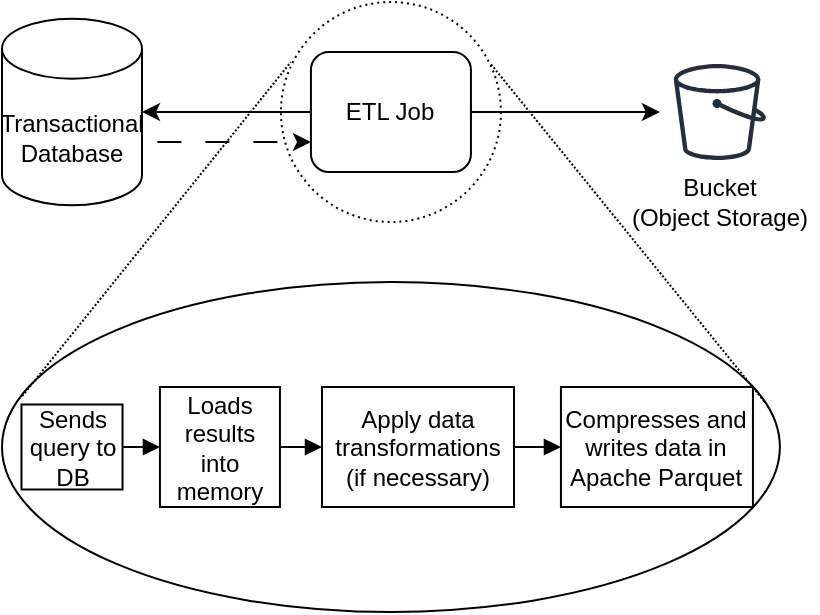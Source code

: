 <mxfile version="20.8.18" type="device"><diagram name="Page-1" id="6xwO2O8pDY84la_Zz_1j"><mxGraphModel dx="717" dy="395" grid="1" gridSize="10" guides="1" tooltips="1" connect="1" arrows="1" fold="1" page="1" pageScale="1" pageWidth="850" pageHeight="1100" math="0" shadow="0"><root><mxCell id="0"/><mxCell id="1" parent="0"/><mxCell id="9yp4FudsuQ5ypwqv_HGq-8" value="" style="ellipse;whiteSpace=wrap;html=1;aspect=fixed;fontSize=10;fillColor=none;dashed=1;dashPattern=1 2;" vertex="1" parent="1"><mxGeometry x="159.47" y="20" width="110" height="110" as="geometry"/></mxCell><mxCell id="9yp4FudsuQ5ypwqv_HGq-5" style="edgeStyle=orthogonalEdgeStyle;rounded=0;orthogonalLoop=1;jettySize=auto;html=1;exitX=1;exitY=0;exitDx=0;exitDy=52.5;exitPerimeter=0;entryX=0;entryY=0.75;entryDx=0;entryDy=0;fontSize=10;dashed=1;dashPattern=12 12;" edge="1" parent="1" source="9yp4FudsuQ5ypwqv_HGq-1" target="9yp4FudsuQ5ypwqv_HGq-3"><mxGeometry relative="1" as="geometry"><Array as="points"><mxPoint x="74.47" y="90"/></Array></mxGeometry></mxCell><mxCell id="9yp4FudsuQ5ypwqv_HGq-1" value="&lt;div style=&quot;&quot;&gt;&lt;font style=&quot;font-size: 12px;&quot;&gt;Transactional&lt;br&gt;&lt;/font&gt;&lt;/div&gt;&lt;div style=&quot;&quot;&gt;&lt;font style=&quot;font-size: 12px;&quot;&gt;Database&lt;/font&gt;&lt;/div&gt;" style="shape=cylinder3;whiteSpace=wrap;html=1;boundedLbl=1;backgroundOutline=1;size=15;" vertex="1" parent="1"><mxGeometry x="20" y="28.33" width="70" height="93.33" as="geometry"/></mxCell><mxCell id="9yp4FudsuQ5ypwqv_HGq-4" style="edgeStyle=orthogonalEdgeStyle;rounded=0;orthogonalLoop=1;jettySize=auto;html=1;exitX=0;exitY=0.5;exitDx=0;exitDy=0;entryX=1;entryY=0.5;entryDx=0;entryDy=0;entryPerimeter=0;fontSize=10;" edge="1" parent="1" source="9yp4FudsuQ5ypwqv_HGq-3" target="9yp4FudsuQ5ypwqv_HGq-1"><mxGeometry relative="1" as="geometry"/></mxCell><mxCell id="9yp4FudsuQ5ypwqv_HGq-7" style="edgeStyle=orthogonalEdgeStyle;rounded=0;orthogonalLoop=1;jettySize=auto;html=1;fontSize=10;" edge="1" parent="1" source="9yp4FudsuQ5ypwqv_HGq-3" target="9yp4FudsuQ5ypwqv_HGq-6"><mxGeometry relative="1" as="geometry"/></mxCell><mxCell id="9yp4FudsuQ5ypwqv_HGq-3" value="&lt;font style=&quot;font-size: 12px;&quot;&gt;ETL Job&lt;/font&gt;" style="rounded=1;whiteSpace=wrap;html=1;fontSize=10;" vertex="1" parent="1"><mxGeometry x="174.47" y="45" width="80" height="60" as="geometry"/></mxCell><mxCell id="9yp4FudsuQ5ypwqv_HGq-6" value="" style="sketch=0;outlineConnect=0;fontColor=#232F3E;gradientColor=none;strokeColor=#232F3E;fillColor=#ffffff;dashed=0;verticalLabelPosition=bottom;verticalAlign=top;align=center;html=1;fontSize=12;fontStyle=0;aspect=fixed;shape=mxgraph.aws4.resourceIcon;resIcon=mxgraph.aws4.bucket;" vertex="1" parent="1"><mxGeometry x="348.94" y="45" width="60" height="60" as="geometry"/></mxCell><mxCell id="9yp4FudsuQ5ypwqv_HGq-11" value="" style="endArrow=none;html=1;rounded=0;fontSize=10;entryX=0.045;entryY=0.273;entryDx=0;entryDy=0;entryPerimeter=0;exitX=0.026;exitY=0.346;exitDx=0;exitDy=0;exitPerimeter=0;dashed=1;dashPattern=1 1;" edge="1" parent="1" source="9yp4FudsuQ5ypwqv_HGq-13" target="9yp4FudsuQ5ypwqv_HGq-8"><mxGeometry width="50" height="50" relative="1" as="geometry"><mxPoint x="101.72" y="260" as="sourcePoint"/><mxPoint x="294.47" y="195" as="targetPoint"/></mxGeometry></mxCell><mxCell id="9yp4FudsuQ5ypwqv_HGq-12" value="" style="endArrow=none;html=1;rounded=0;fontSize=10;entryX=0.95;entryY=0.277;entryDx=0;entryDy=0;entryPerimeter=0;exitX=0.98;exitY=0.362;exitDx=0;exitDy=0;exitPerimeter=0;dashed=1;dashPattern=1 1;" edge="1" parent="1" source="9yp4FudsuQ5ypwqv_HGq-13" target="9yp4FudsuQ5ypwqv_HGq-8"><mxGeometry width="50" height="50" relative="1" as="geometry"><mxPoint x="336.72" y="255.75" as="sourcePoint"/><mxPoint x="254.47" y="55" as="targetPoint"/></mxGeometry></mxCell><mxCell id="9yp4FudsuQ5ypwqv_HGq-13" value="" style="ellipse;whiteSpace=wrap;html=1;fontSize=10;fillColor=none;" vertex="1" parent="1"><mxGeometry x="20" y="160" width="388.94" height="165" as="geometry"/></mxCell><mxCell id="9yp4FudsuQ5ypwqv_HGq-18" style="edgeStyle=orthogonalEdgeStyle;rounded=0;orthogonalLoop=1;jettySize=auto;html=1;exitX=1;exitY=0.5;exitDx=0;exitDy=0;entryX=0;entryY=0.5;entryDx=0;entryDy=0;fontSize=10;endArrow=block;endFill=1;" edge="1" parent="1" source="9yp4FudsuQ5ypwqv_HGq-14" target="9yp4FudsuQ5ypwqv_HGq-15"><mxGeometry relative="1" as="geometry"/></mxCell><mxCell id="9yp4FudsuQ5ypwqv_HGq-14" value="&lt;font style=&quot;font-size: 12px;&quot;&gt;Sends query to DB&lt;/font&gt;" style="rounded=0;whiteSpace=wrap;html=1;fontSize=10;fillColor=none;" vertex="1" parent="1"><mxGeometry x="29.73" y="221.25" width="50.53" height="42.5" as="geometry"/></mxCell><mxCell id="9yp4FudsuQ5ypwqv_HGq-19" style="edgeStyle=orthogonalEdgeStyle;rounded=0;orthogonalLoop=1;jettySize=auto;html=1;exitX=1;exitY=0.5;exitDx=0;exitDy=0;entryX=0;entryY=0.5;entryDx=0;entryDy=0;fontSize=10;endArrow=block;endFill=1;" edge="1" parent="1" source="9yp4FudsuQ5ypwqv_HGq-15" target="9yp4FudsuQ5ypwqv_HGq-16"><mxGeometry relative="1" as="geometry"/></mxCell><mxCell id="9yp4FudsuQ5ypwqv_HGq-15" value="&lt;font style=&quot;font-size: 12px;&quot;&gt;Loads results into memory&lt;/font&gt;" style="rounded=0;whiteSpace=wrap;html=1;fontSize=10;fillColor=none;" vertex="1" parent="1"><mxGeometry x="98.97" y="212.5" width="60" height="60" as="geometry"/></mxCell><mxCell id="9yp4FudsuQ5ypwqv_HGq-22" style="edgeStyle=orthogonalEdgeStyle;rounded=0;orthogonalLoop=1;jettySize=auto;html=1;exitX=1;exitY=0.5;exitDx=0;exitDy=0;entryX=0;entryY=0.5;entryDx=0;entryDy=0;fontSize=10;endArrow=block;endFill=1;" edge="1" parent="1" source="9yp4FudsuQ5ypwqv_HGq-16" target="9yp4FudsuQ5ypwqv_HGq-17"><mxGeometry relative="1" as="geometry"/></mxCell><mxCell id="9yp4FudsuQ5ypwqv_HGq-16" value="&lt;div style=&quot;font-size: 12px;&quot;&gt;&lt;font style=&quot;font-size: 12px;&quot;&gt;Apply data transformations&lt;br&gt;(if necessary)&lt;br&gt;&lt;/font&gt;&lt;/div&gt;" style="rounded=0;whiteSpace=wrap;html=1;fontSize=10;fillColor=none;" vertex="1" parent="1"><mxGeometry x="180" y="212.5" width="96" height="60" as="geometry"/></mxCell><mxCell id="9yp4FudsuQ5ypwqv_HGq-17" value="&lt;font style=&quot;font-size: 12px;&quot;&gt;Compresses and writes data in Apache Parquet&lt;/font&gt;" style="rounded=0;whiteSpace=wrap;html=1;fontSize=10;fillColor=none;" vertex="1" parent="1"><mxGeometry x="299.47" y="212.5" width="96" height="60" as="geometry"/></mxCell><mxCell id="9yp4FudsuQ5ypwqv_HGq-24" value="&lt;font style=&quot;font-size: 12px;&quot;&gt;Bucket&lt;br&gt;(Object Storage)&lt;/font&gt;" style="text;html=1;strokeColor=none;fillColor=none;align=center;verticalAlign=middle;whiteSpace=wrap;rounded=0;fontSize=10;" vertex="1" parent="1"><mxGeometry x="330.19" y="105" width="97.5" height="30" as="geometry"/></mxCell></root></mxGraphModel></diagram></mxfile>